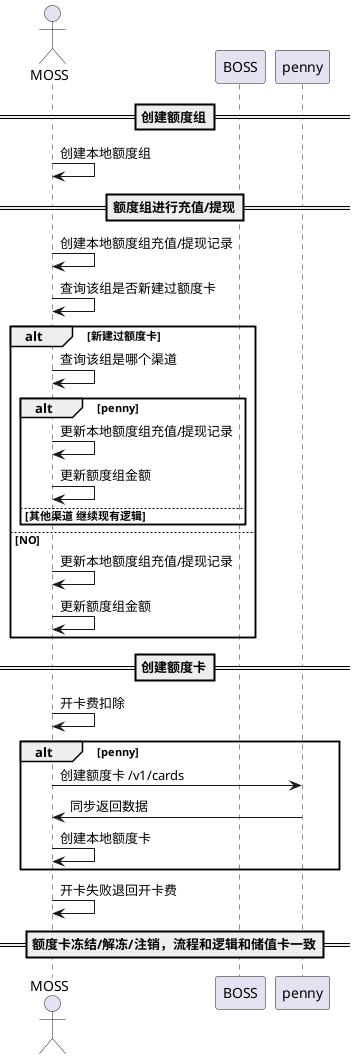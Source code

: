 @startuml
'https://plantuml.com/sequence-diagram

actor MOSS
participant BOSS
participant penny

== 创建额度组==
    MOSS -> MOSS: 创建本地额度组

== 额度组进行充值/提现==

    MOSS -> MOSS: 创建本地额度组充值/提现记录
    MOSS -> MOSS: 查询该组是否新建过额度卡
    alt 新建过额度卡
        MOSS -> MOSS: 查询该组是哪个渠道
        alt penny
        MOSS -> MOSS: 更新本地额度组充值/提现记录
        MOSS -> MOSS: 更新额度组金额
        else 其他渠道 继续现有逻辑
        end
    else NO
        MOSS -> MOSS: 更新本地额度组充值/提现记录
        MOSS -> MOSS: 更新额度组金额
end

== 创建额度卡==
    MOSS -> MOSS: 开卡费扣除
alt penny
    MOSS -> penny: 创建额度卡 /v1/cards
    penny -> MOSS: 同步返回数据
    MOSS -> MOSS: 创建本地额度卡
end
    MOSS -> MOSS: 开卡失败退回开卡费


== 额度卡冻结/解冻/注销，流程和逻辑和储值卡一致==


@enduml